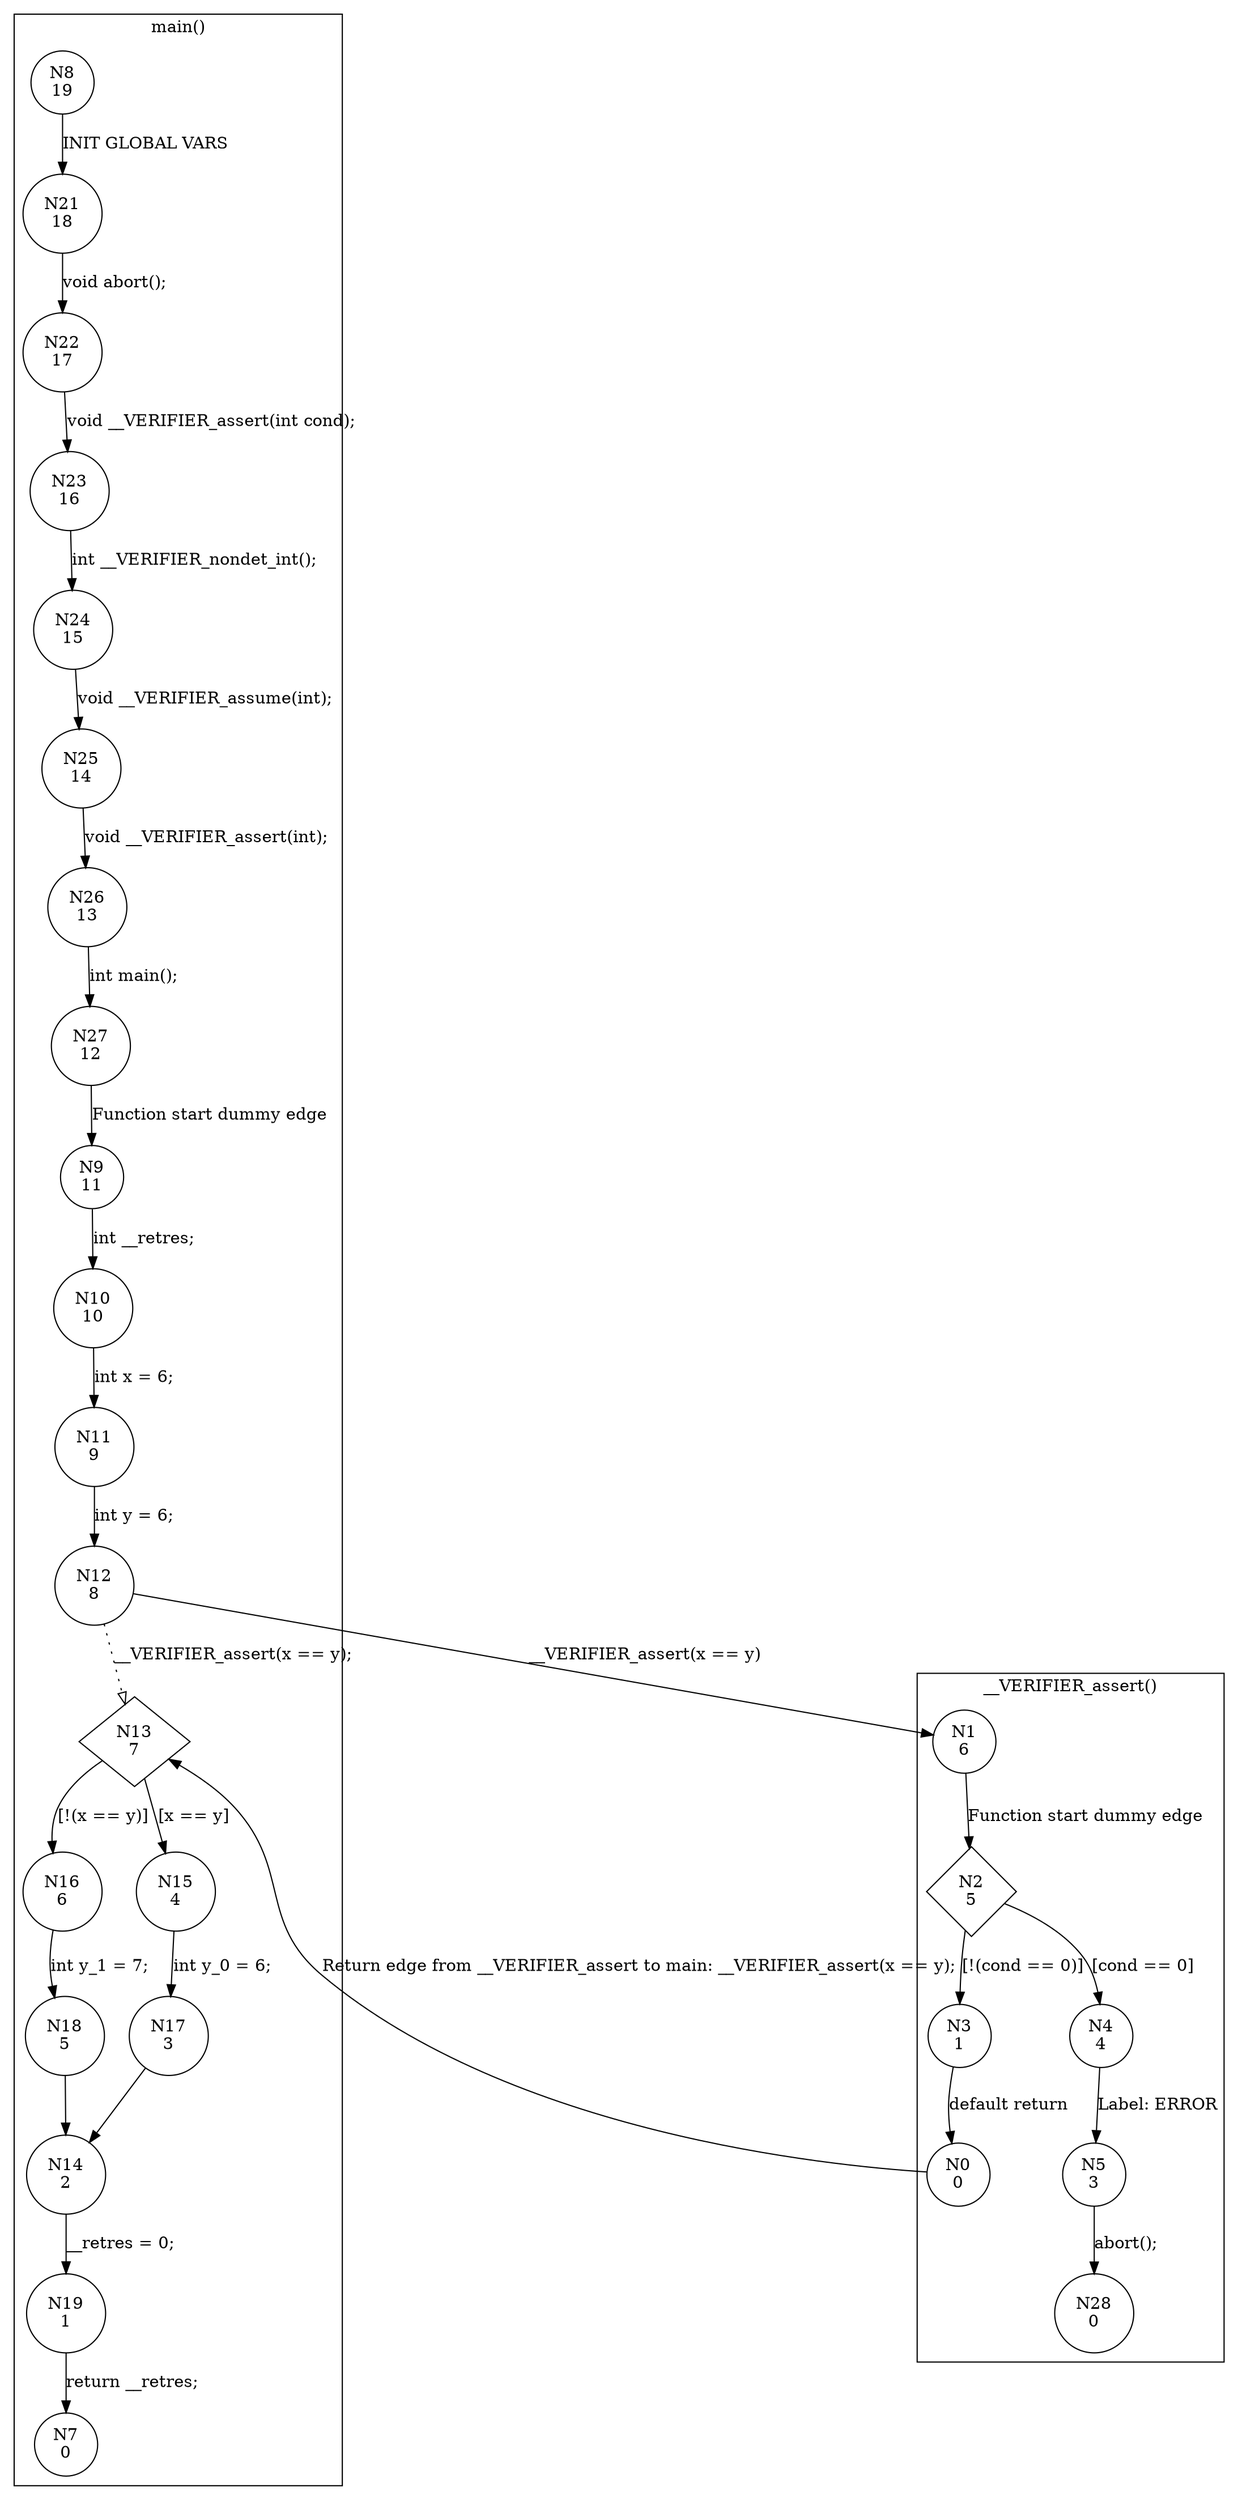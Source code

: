 digraph CFA {
8 [shape="circle" label="N8\n19"]
21 [shape="circle" label="N21\n18"]
22 [shape="circle" label="N22\n17"]
23 [shape="circle" label="N23\n16"]
24 [shape="circle" label="N24\n15"]
25 [shape="circle" label="N25\n14"]
26 [shape="circle" label="N26\n13"]
27 [shape="circle" label="N27\n12"]
9 [shape="circle" label="N9\n11"]
10 [shape="circle" label="N10\n10"]
11 [shape="circle" label="N11\n9"]
12 [shape="circle" label="N12\n8"]
1 [shape="circle" label="N1\n6"]
2 [shape="diamond" label="N2\n5"]
3 [shape="circle" label="N3\n1"]
0 [shape="circle" label="N0\n0"]
13 [shape="diamond" label="N13\n7"]
16 [shape="circle" label="N16\n6"]
18 [shape="circle" label="N18\n5"]
14 [shape="circle" label="N14\n2"]
19 [shape="circle" label="N19\n1"]
7 [shape="circle" label="N7\n0"]
15 [shape="circle" label="N15\n4"]
17 [shape="circle" label="N17\n3"]
4 [shape="circle" label="N4\n4"]
5 [shape="circle" label="N5\n3"]
28 [shape="circle" label="N28\n0"]
node [shape="circle"]
subgraph cluster___VERIFIER_assert {
label="__VERIFIER_assert()"
1 -> 2 [label="Function start dummy edge"]
2 -> 4 [label="[cond == 0]"]
2 -> 3 [label="[!(cond == 0)]"]
3 -> 0 [label="default return"]
4 -> 5 [label="Label: ERROR"]
5 -> 28 [label="abort();"]}
subgraph cluster_main {
label="main()"
8 -> 21 [label="INIT GLOBAL VARS"]
21 -> 22 [label="void abort();"]
22 -> 23 [label="void __VERIFIER_assert(int cond);"]
23 -> 24 [label="int __VERIFIER_nondet_int();"]
24 -> 25 [label="void __VERIFIER_assume(int);"]
25 -> 26 [label="void __VERIFIER_assert(int);"]
26 -> 27 [label="int main();"]
27 -> 9 [label="Function start dummy edge"]
9 -> 10 [label="int __retres;"]
10 -> 11 [label="int x = 6;"]
11 -> 12 [label="int y = 6;"]
12 -> 13 [label="__VERIFIER_assert(x == y);" style="dotted" arrowhead="empty"]
13 -> 15 [label="[x == y]"]
13 -> 16 [label="[!(x == y)]"]
16 -> 18 [label="int y_1 = 7;"]
18 -> 14 [label=""]
14 -> 19 [label="__retres = 0;"]
19 -> 7 [label="return __retres;"]
15 -> 17 [label="int y_0 = 6;"]
17 -> 14 [label=""]}
12 -> 1 [label="__VERIFIER_assert(x == y)"]
0 -> 13 [label="Return edge from __VERIFIER_assert to main: __VERIFIER_assert(x == y);"]}